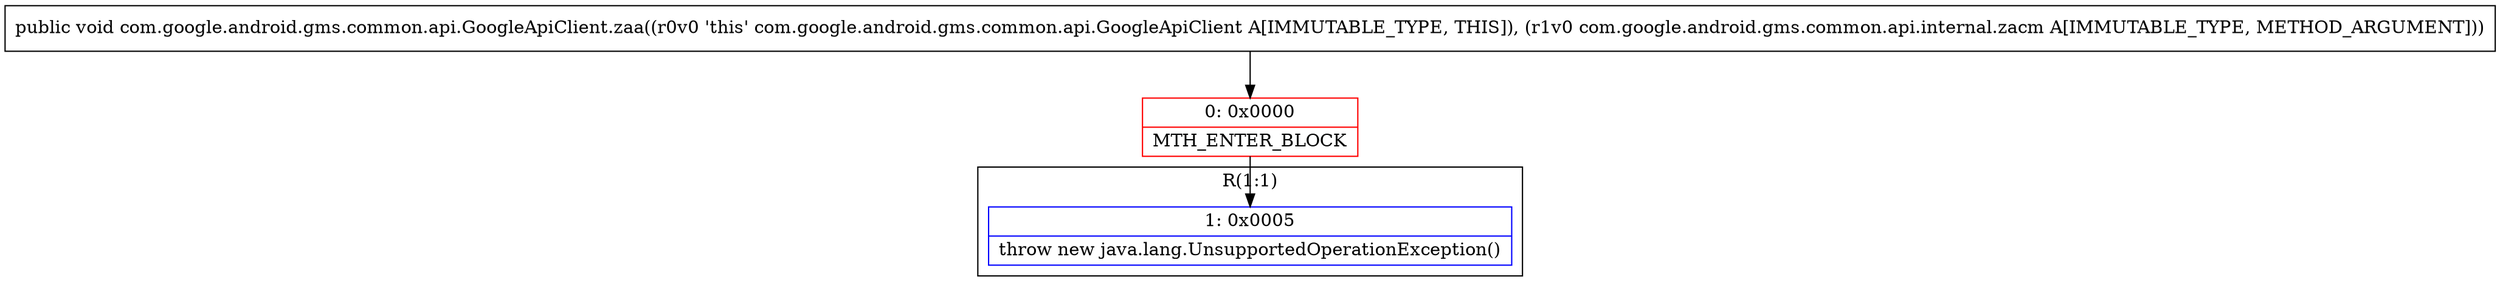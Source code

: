 digraph "CFG forcom.google.android.gms.common.api.GoogleApiClient.zaa(Lcom\/google\/android\/gms\/common\/api\/internal\/zacm;)V" {
subgraph cluster_Region_2023364724 {
label = "R(1:1)";
node [shape=record,color=blue];
Node_1 [shape=record,label="{1\:\ 0x0005|throw new java.lang.UnsupportedOperationException()\l}"];
}
Node_0 [shape=record,color=red,label="{0\:\ 0x0000|MTH_ENTER_BLOCK\l}"];
MethodNode[shape=record,label="{public void com.google.android.gms.common.api.GoogleApiClient.zaa((r0v0 'this' com.google.android.gms.common.api.GoogleApiClient A[IMMUTABLE_TYPE, THIS]), (r1v0 com.google.android.gms.common.api.internal.zacm A[IMMUTABLE_TYPE, METHOD_ARGUMENT])) }"];
MethodNode -> Node_0;
Node_0 -> Node_1;
}

